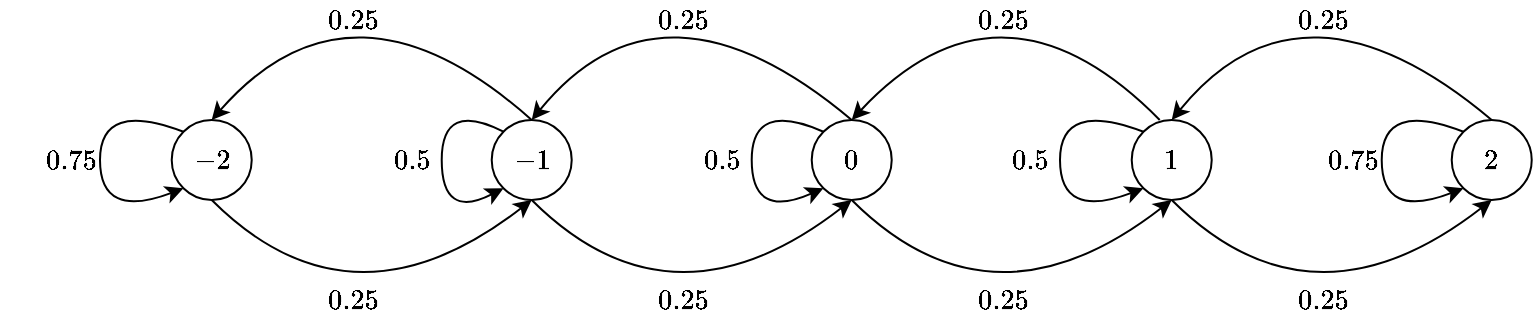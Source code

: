 <mxfile version="13.7.9" type="device"><diagram id="JA5ZuF5kOfnDsJruH39R" name="Page-1"><mxGraphModel dx="1350" dy="816" grid="1" gridSize="10" guides="1" tooltips="1" connect="1" arrows="1" fold="1" page="1" pageScale="1" pageWidth="850" pageHeight="1100" math="1" shadow="0"><root><mxCell id="0"/><mxCell id="1" parent="0"/><mxCell id="IMl3Z3fU6fs-iXDRRr7Q-1" value="$$0$$" style="ellipse;whiteSpace=wrap;html=1;aspect=fixed;" vertex="1" parent="1"><mxGeometry x="455.86" y="120" width="40" height="40" as="geometry"/></mxCell><mxCell id="IMl3Z3fU6fs-iXDRRr7Q-2" value="$$1$$" style="ellipse;whiteSpace=wrap;html=1;aspect=fixed;" vertex="1" parent="1"><mxGeometry x="615.86" y="120" width="40" height="40" as="geometry"/></mxCell><mxCell id="IMl3Z3fU6fs-iXDRRr7Q-3" value="$$2$$" style="ellipse;whiteSpace=wrap;html=1;aspect=fixed;" vertex="1" parent="1"><mxGeometry x="775.86" y="120" width="40" height="40" as="geometry"/></mxCell><mxCell id="IMl3Z3fU6fs-iXDRRr7Q-4" value="$$-2$$" style="ellipse;whiteSpace=wrap;html=1;aspect=fixed;" vertex="1" parent="1"><mxGeometry x="135.86" y="120" width="40" height="40" as="geometry"/></mxCell><mxCell id="IMl3Z3fU6fs-iXDRRr7Q-5" value="$$-1$$" style="ellipse;whiteSpace=wrap;html=1;aspect=fixed;" vertex="1" parent="1"><mxGeometry x="295.86" y="120" width="40" height="40" as="geometry"/></mxCell><mxCell id="IMl3Z3fU6fs-iXDRRr7Q-6" value="" style="curved=1;endArrow=classic;html=1;exitX=0.5;exitY=1;exitDx=0;exitDy=0;entryX=0.5;entryY=1;entryDx=0;entryDy=0;" edge="1" parent="1" source="IMl3Z3fU6fs-iXDRRr7Q-1" target="IMl3Z3fU6fs-iXDRRr7Q-2"><mxGeometry width="50" height="50" relative="1" as="geometry"><mxPoint x="455.86" y="280" as="sourcePoint"/><mxPoint x="505.86" y="230" as="targetPoint"/><Array as="points"><mxPoint x="545.86" y="230"/></Array></mxGeometry></mxCell><mxCell id="IMl3Z3fU6fs-iXDRRr7Q-7" value="" style="curved=1;endArrow=classic;html=1;exitX=0.5;exitY=1;exitDx=0;exitDy=0;entryX=0.5;entryY=1;entryDx=0;entryDy=0;" edge="1" parent="1" source="IMl3Z3fU6fs-iXDRRr7Q-2" target="IMl3Z3fU6fs-iXDRRr7Q-3"><mxGeometry width="50" height="50" relative="1" as="geometry"><mxPoint x="635.86" y="160" as="sourcePoint"/><mxPoint x="795.86" y="160" as="targetPoint"/><Array as="points"><mxPoint x="705.86" y="230"/></Array></mxGeometry></mxCell><mxCell id="IMl3Z3fU6fs-iXDRRr7Q-8" value="" style="curved=1;endArrow=classic;html=1;exitX=0.5;exitY=1;exitDx=0;exitDy=0;entryX=0.5;entryY=1;entryDx=0;entryDy=0;" edge="1" parent="1" source="IMl3Z3fU6fs-iXDRRr7Q-5" target="IMl3Z3fU6fs-iXDRRr7Q-1"><mxGeometry width="50" height="50" relative="1" as="geometry"><mxPoint x="315.86" y="160" as="sourcePoint"/><mxPoint x="475.86" y="180" as="targetPoint"/><Array as="points"><mxPoint x="385.86" y="230"/></Array></mxGeometry></mxCell><mxCell id="IMl3Z3fU6fs-iXDRRr7Q-9" value="" style="curved=1;endArrow=classic;html=1;exitX=0.5;exitY=1;exitDx=0;exitDy=0;entryX=0.5;entryY=1;entryDx=0;entryDy=0;" edge="1" parent="1" source="IMl3Z3fU6fs-iXDRRr7Q-4" target="IMl3Z3fU6fs-iXDRRr7Q-5"><mxGeometry width="50" height="50" relative="1" as="geometry"><mxPoint x="155.86" y="160" as="sourcePoint"/><mxPoint x="315.86" y="160" as="targetPoint"/><Array as="points"><mxPoint x="225.86" y="230"/></Array></mxGeometry></mxCell><mxCell id="IMl3Z3fU6fs-iXDRRr7Q-10" value="$$0.25$$" style="text;html=1;align=center;verticalAlign=middle;resizable=0;points=[];autosize=1;" vertex="1" parent="1"><mxGeometry x="190.86" y="200" width="70" height="20" as="geometry"/></mxCell><mxCell id="IMl3Z3fU6fs-iXDRRr7Q-11" value="$$0.25$$" style="text;html=1;align=center;verticalAlign=middle;resizable=0;points=[];autosize=1;" vertex="1" parent="1"><mxGeometry x="355.86" y="200" width="70" height="20" as="geometry"/></mxCell><mxCell id="IMl3Z3fU6fs-iXDRRr7Q-12" value="$$0.25$$" style="text;html=1;align=center;verticalAlign=middle;resizable=0;points=[];autosize=1;" vertex="1" parent="1"><mxGeometry x="515.86" y="200" width="70" height="20" as="geometry"/></mxCell><mxCell id="IMl3Z3fU6fs-iXDRRr7Q-13" value="$$0.25$$" style="text;html=1;align=center;verticalAlign=middle;resizable=0;points=[];autosize=1;" vertex="1" parent="1"><mxGeometry x="675.86" y="200" width="70" height="20" as="geometry"/></mxCell><mxCell id="IMl3Z3fU6fs-iXDRRr7Q-14" value="" style="curved=1;endArrow=classic;html=1;exitX=0.5;exitY=0;exitDx=0;exitDy=0;entryX=0.5;entryY=0;entryDx=0;entryDy=0;" edge="1" parent="1" source="IMl3Z3fU6fs-iXDRRr7Q-5" target="IMl3Z3fU6fs-iXDRRr7Q-4"><mxGeometry width="50" height="50" relative="1" as="geometry"><mxPoint x="455.86" y="280" as="sourcePoint"/><mxPoint x="505.86" y="230" as="targetPoint"/><Array as="points"><mxPoint x="225.86" y="40"/></Array></mxGeometry></mxCell><mxCell id="IMl3Z3fU6fs-iXDRRr7Q-15" value="" style="curved=1;endArrow=classic;html=1;exitX=0.5;exitY=0;exitDx=0;exitDy=0;entryX=0.5;entryY=0;entryDx=0;entryDy=0;" edge="1" parent="1" source="IMl3Z3fU6fs-iXDRRr7Q-1" target="IMl3Z3fU6fs-iXDRRr7Q-5"><mxGeometry width="50" height="50" relative="1" as="geometry"><mxPoint x="470.86" y="120" as="sourcePoint"/><mxPoint x="310.86" y="120" as="targetPoint"/><Array as="points"><mxPoint x="380.86" y="40"/></Array></mxGeometry></mxCell><mxCell id="IMl3Z3fU6fs-iXDRRr7Q-16" value="" style="curved=1;endArrow=classic;html=1;exitX=0.35;exitY=0;exitDx=0;exitDy=0;entryX=0.5;entryY=0;entryDx=0;entryDy=0;exitPerimeter=0;" edge="1" parent="1" source="IMl3Z3fU6fs-iXDRRr7Q-2" target="IMl3Z3fU6fs-iXDRRr7Q-1"><mxGeometry width="50" height="50" relative="1" as="geometry"><mxPoint x="640.86" y="120" as="sourcePoint"/><mxPoint x="480.86" y="120" as="targetPoint"/><Array as="points"><mxPoint x="550.86" y="40"/></Array></mxGeometry></mxCell><mxCell id="IMl3Z3fU6fs-iXDRRr7Q-17" value="" style="curved=1;endArrow=classic;html=1;exitX=0.5;exitY=0;exitDx=0;exitDy=0;entryX=0.5;entryY=0;entryDx=0;entryDy=0;" edge="1" parent="1" source="IMl3Z3fU6fs-iXDRRr7Q-3" target="IMl3Z3fU6fs-iXDRRr7Q-2"><mxGeometry width="50" height="50" relative="1" as="geometry"><mxPoint x="790.86" y="120" as="sourcePoint"/><mxPoint x="630.86" y="120" as="targetPoint"/><Array as="points"><mxPoint x="700.86" y="40"/></Array></mxGeometry></mxCell><mxCell id="IMl3Z3fU6fs-iXDRRr7Q-18" value="$$0.25$$" style="text;html=1;align=center;verticalAlign=middle;resizable=0;points=[];autosize=1;" vertex="1" parent="1"><mxGeometry x="190.86" y="60" width="70" height="20" as="geometry"/></mxCell><mxCell id="IMl3Z3fU6fs-iXDRRr7Q-19" value="$$0.25$$" style="text;html=1;align=center;verticalAlign=middle;resizable=0;points=[];autosize=1;" vertex="1" parent="1"><mxGeometry x="355.86" y="60" width="70" height="20" as="geometry"/></mxCell><mxCell id="IMl3Z3fU6fs-iXDRRr7Q-20" value="$$0.25$$" style="text;html=1;align=center;verticalAlign=middle;resizable=0;points=[];autosize=1;" vertex="1" parent="1"><mxGeometry x="515.86" y="60" width="70" height="20" as="geometry"/></mxCell><mxCell id="IMl3Z3fU6fs-iXDRRr7Q-21" value="$$0.25$$" style="text;html=1;align=center;verticalAlign=middle;resizable=0;points=[];autosize=1;" vertex="1" parent="1"><mxGeometry x="675.86" y="60" width="70" height="20" as="geometry"/></mxCell><mxCell id="IMl3Z3fU6fs-iXDRRr7Q-22" value="" style="curved=1;endArrow=classic;html=1;exitX=0;exitY=0;exitDx=0;exitDy=0;entryX=0;entryY=1;entryDx=0;entryDy=0;" edge="1" parent="1" source="IMl3Z3fU6fs-iXDRRr7Q-1" target="IMl3Z3fU6fs-iXDRRr7Q-1"><mxGeometry width="50" height="50" relative="1" as="geometry"><mxPoint x="455.86" y="280" as="sourcePoint"/><mxPoint x="505.86" y="230" as="targetPoint"/><Array as="points"><mxPoint x="425.86" y="110"/><mxPoint x="425.86" y="170"/></Array></mxGeometry></mxCell><mxCell id="IMl3Z3fU6fs-iXDRRr7Q-23" value="$$0.5$$" style="text;html=1;align=center;verticalAlign=middle;resizable=0;points=[];autosize=1;" vertex="1" parent="1"><mxGeometry x="380.86" y="130" width="60" height="20" as="geometry"/></mxCell><mxCell id="IMl3Z3fU6fs-iXDRRr7Q-24" value="" style="curved=1;endArrow=classic;html=1;exitX=0;exitY=0;exitDx=0;exitDy=0;entryX=0;entryY=1;entryDx=0;entryDy=0;" edge="1" parent="1" source="IMl3Z3fU6fs-iXDRRr7Q-2" target="IMl3Z3fU6fs-iXDRRr7Q-2"><mxGeometry width="50" height="50" relative="1" as="geometry"><mxPoint x="615.858" y="125.858" as="sourcePoint"/><mxPoint x="615.858" y="154.142" as="targetPoint"/><Array as="points"><mxPoint x="580" y="110"/><mxPoint x="580" y="170"/></Array></mxGeometry></mxCell><mxCell id="IMl3Z3fU6fs-iXDRRr7Q-25" value="$$0.5$$" style="text;html=1;align=center;verticalAlign=middle;resizable=0;points=[];autosize=1;" vertex="1" parent="1"><mxGeometry x="535" y="130" width="60" height="20" as="geometry"/></mxCell><mxCell id="IMl3Z3fU6fs-iXDRRr7Q-26" value="" style="curved=1;endArrow=classic;html=1;exitX=0;exitY=0;exitDx=0;exitDy=0;entryX=0;entryY=1;entryDx=0;entryDy=0;" edge="1" parent="1" source="IMl3Z3fU6fs-iXDRRr7Q-3" target="IMl3Z3fU6fs-iXDRRr7Q-3"><mxGeometry width="50" height="50" relative="1" as="geometry"><mxPoint x="776.718" y="125.858" as="sourcePoint"/><mxPoint x="776.718" y="154.142" as="targetPoint"/><Array as="points"><mxPoint x="740.86" y="110"/><mxPoint x="740.86" y="170"/></Array></mxGeometry></mxCell><mxCell id="IMl3Z3fU6fs-iXDRRr7Q-27" value="$$0.75$$" style="text;html=1;align=center;verticalAlign=middle;resizable=0;points=[];autosize=1;" vertex="1" parent="1"><mxGeometry x="690.86" y="130" width="70" height="20" as="geometry"/></mxCell><mxCell id="IMl3Z3fU6fs-iXDRRr7Q-28" value="" style="curved=1;endArrow=classic;html=1;exitX=0;exitY=0;exitDx=0;exitDy=0;entryX=0;entryY=1;entryDx=0;entryDy=0;" edge="1" parent="1" source="IMl3Z3fU6fs-iXDRRr7Q-5" target="IMl3Z3fU6fs-iXDRRr7Q-5"><mxGeometry width="50" height="50" relative="1" as="geometry"><mxPoint x="306.718" y="125.858" as="sourcePoint"/><mxPoint x="306.718" y="154.142" as="targetPoint"/><Array as="points"><mxPoint x="270.86" y="110"/><mxPoint x="270.86" y="170"/></Array></mxGeometry></mxCell><mxCell id="IMl3Z3fU6fs-iXDRRr7Q-29" value="$$0.5$$" style="text;html=1;align=center;verticalAlign=middle;resizable=0;points=[];autosize=1;" vertex="1" parent="1"><mxGeometry x="225.86" y="130" width="60" height="20" as="geometry"/></mxCell><mxCell id="IMl3Z3fU6fs-iXDRRr7Q-30" value="" style="curved=1;endArrow=classic;html=1;exitX=0;exitY=0;exitDx=0;exitDy=0;entryX=0;entryY=1;entryDx=0;entryDy=0;" edge="1" parent="1" source="IMl3Z3fU6fs-iXDRRr7Q-4" target="IMl3Z3fU6fs-iXDRRr7Q-4"><mxGeometry width="50" height="50" relative="1" as="geometry"><mxPoint x="135.858" y="125.858" as="sourcePoint"/><mxPoint x="135.858" y="154.142" as="targetPoint"/><Array as="points"><mxPoint x="100.0" y="110"/><mxPoint x="100.0" y="170"/></Array></mxGeometry></mxCell><mxCell id="IMl3Z3fU6fs-iXDRRr7Q-31" value="$$0.75$$" style="text;html=1;align=center;verticalAlign=middle;resizable=0;points=[];autosize=1;" vertex="1" parent="1"><mxGeometry x="50.0" y="130" width="70" height="20" as="geometry"/></mxCell></root></mxGraphModel></diagram></mxfile>